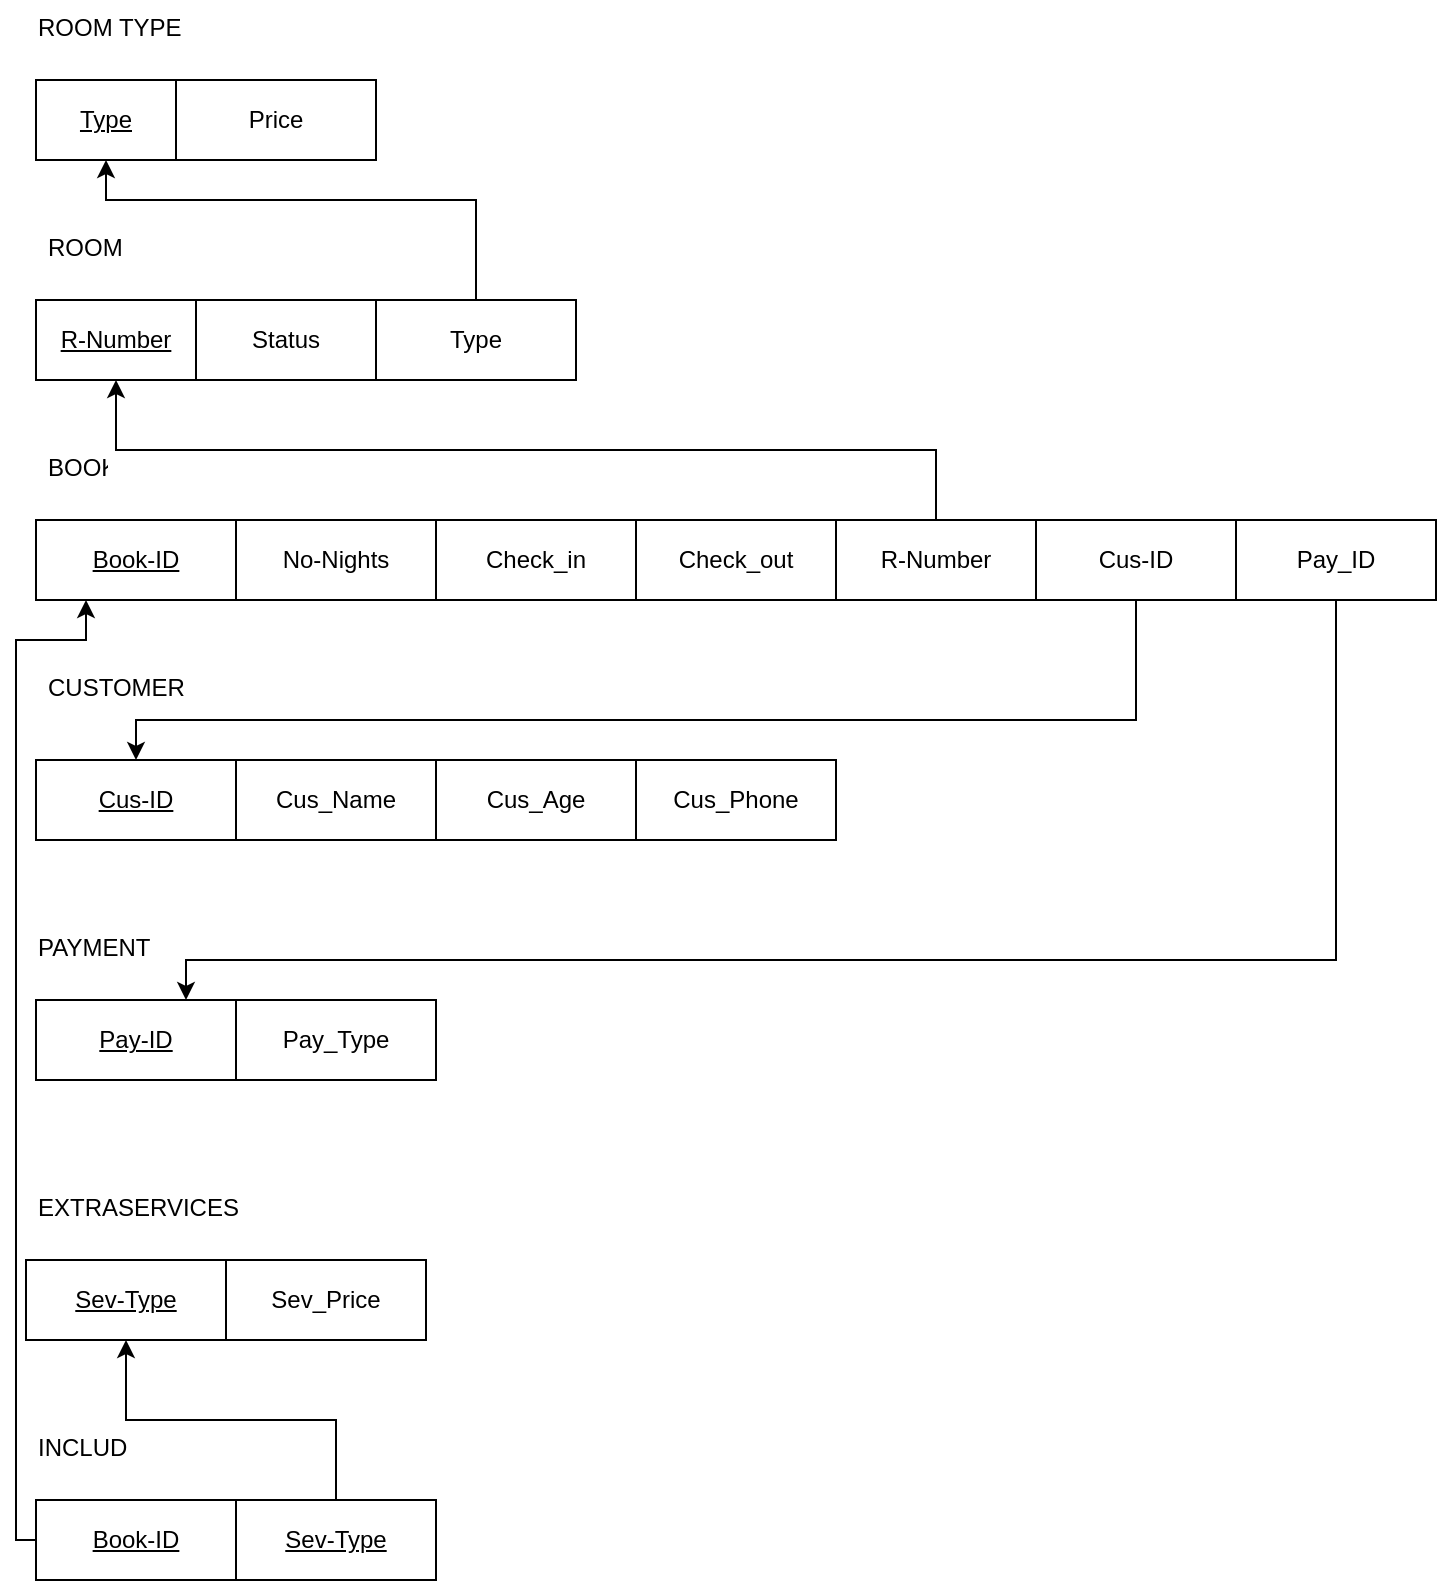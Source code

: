 <mxfile version="21.3.4" type="device">
  <diagram name="Page-1" id="db8nfeERbRFURI0mbHzh">
    <mxGraphModel dx="2074" dy="1156" grid="1" gridSize="10" guides="1" tooltips="1" connect="1" arrows="1" fold="1" page="1" pageScale="1" pageWidth="850" pageHeight="1100" math="0" shadow="0">
      <root>
        <mxCell id="0" />
        <mxCell id="1" parent="0" />
        <mxCell id="SNFCFPGhrhXcZJtaQXOA-6" value="&lt;u&gt;Type&lt;/u&gt;" style="whiteSpace=wrap;html=1;align=center;" vertex="1" parent="1">
          <mxGeometry x="70" y="70" width="70" height="40" as="geometry" />
        </mxCell>
        <mxCell id="SNFCFPGhrhXcZJtaQXOA-7" value="Price" style="whiteSpace=wrap;html=1;align=center;" vertex="1" parent="1">
          <mxGeometry x="140" y="70" width="100" height="40" as="geometry" />
        </mxCell>
        <mxCell id="SNFCFPGhrhXcZJtaQXOA-8" value="ROOM TYPE" style="text;strokeColor=none;fillColor=none;spacingLeft=4;spacingRight=4;overflow=hidden;rotatable=0;points=[[0,0.5],[1,0.5]];portConstraint=eastwest;fontSize=12;whiteSpace=wrap;html=1;" vertex="1" parent="1">
          <mxGeometry x="65" y="30" width="95" height="30" as="geometry" />
        </mxCell>
        <mxCell id="SNFCFPGhrhXcZJtaQXOA-9" value="ROOM" style="text;strokeColor=none;fillColor=none;spacingLeft=4;spacingRight=4;overflow=hidden;rotatable=0;points=[[0,0.5],[1,0.5]];portConstraint=eastwest;fontSize=12;whiteSpace=wrap;html=1;" vertex="1" parent="1">
          <mxGeometry x="70" y="140" width="50" height="30" as="geometry" />
        </mxCell>
        <mxCell id="SNFCFPGhrhXcZJtaQXOA-10" value="&lt;u&gt;R-Number&lt;/u&gt;" style="whiteSpace=wrap;html=1;align=center;" vertex="1" parent="1">
          <mxGeometry x="70" y="180" width="80" height="40" as="geometry" />
        </mxCell>
        <mxCell id="SNFCFPGhrhXcZJtaQXOA-13" value="Status" style="whiteSpace=wrap;html=1;align=center;" vertex="1" parent="1">
          <mxGeometry x="150" y="180" width="90" height="40" as="geometry" />
        </mxCell>
        <mxCell id="SNFCFPGhrhXcZJtaQXOA-16" style="edgeStyle=orthogonalEdgeStyle;rounded=0;orthogonalLoop=1;jettySize=auto;html=1;entryX=0.5;entryY=1;entryDx=0;entryDy=0;" edge="1" parent="1" source="SNFCFPGhrhXcZJtaQXOA-14" target="SNFCFPGhrhXcZJtaQXOA-6">
          <mxGeometry relative="1" as="geometry">
            <Array as="points">
              <mxPoint x="290" y="130" />
              <mxPoint x="105" y="130" />
            </Array>
          </mxGeometry>
        </mxCell>
        <mxCell id="SNFCFPGhrhXcZJtaQXOA-14" value="Type" style="whiteSpace=wrap;html=1;align=center;" vertex="1" parent="1">
          <mxGeometry x="240" y="180" width="100" height="40" as="geometry" />
        </mxCell>
        <mxCell id="SNFCFPGhrhXcZJtaQXOA-17" value="BOOK" style="text;strokeColor=none;fillColor=none;spacingLeft=4;spacingRight=4;overflow=hidden;rotatable=0;points=[[0,0.5],[1,0.5]];portConstraint=eastwest;fontSize=12;whiteSpace=wrap;html=1;" vertex="1" parent="1">
          <mxGeometry x="70" y="250" width="40" height="30" as="geometry" />
        </mxCell>
        <mxCell id="SNFCFPGhrhXcZJtaQXOA-18" value="&lt;u&gt;Book-ID&lt;/u&gt;" style="whiteSpace=wrap;html=1;align=center;" vertex="1" parent="1">
          <mxGeometry x="70" y="290" width="100" height="40" as="geometry" />
        </mxCell>
        <mxCell id="SNFCFPGhrhXcZJtaQXOA-19" value="No-Nights" style="whiteSpace=wrap;html=1;align=center;" vertex="1" parent="1">
          <mxGeometry x="170" y="290" width="100" height="40" as="geometry" />
        </mxCell>
        <mxCell id="SNFCFPGhrhXcZJtaQXOA-20" value="Check_in" style="whiteSpace=wrap;html=1;align=center;" vertex="1" parent="1">
          <mxGeometry x="270" y="290" width="100" height="40" as="geometry" />
        </mxCell>
        <mxCell id="SNFCFPGhrhXcZJtaQXOA-21" value="Check_out" style="whiteSpace=wrap;html=1;align=center;" vertex="1" parent="1">
          <mxGeometry x="370" y="290" width="100" height="40" as="geometry" />
        </mxCell>
        <mxCell id="SNFCFPGhrhXcZJtaQXOA-23" style="edgeStyle=orthogonalEdgeStyle;rounded=0;orthogonalLoop=1;jettySize=auto;html=1;exitX=0.5;exitY=0;exitDx=0;exitDy=0;entryX=0.5;entryY=1;entryDx=0;entryDy=0;" edge="1" parent="1" source="SNFCFPGhrhXcZJtaQXOA-22" target="SNFCFPGhrhXcZJtaQXOA-10">
          <mxGeometry relative="1" as="geometry" />
        </mxCell>
        <mxCell id="SNFCFPGhrhXcZJtaQXOA-22" value="R-Number" style="whiteSpace=wrap;html=1;align=center;" vertex="1" parent="1">
          <mxGeometry x="470" y="290" width="100" height="40" as="geometry" />
        </mxCell>
        <mxCell id="SNFCFPGhrhXcZJtaQXOA-24" value="PAYMENT" style="text;strokeColor=none;fillColor=none;spacingLeft=4;spacingRight=4;overflow=hidden;rotatable=0;points=[[0,0.5],[1,0.5]];portConstraint=eastwest;fontSize=12;whiteSpace=wrap;html=1;" vertex="1" parent="1">
          <mxGeometry x="65" y="490" width="70" height="30" as="geometry" />
        </mxCell>
        <mxCell id="SNFCFPGhrhXcZJtaQXOA-25" value="CUSTOMER" style="text;strokeColor=none;fillColor=none;spacingLeft=4;spacingRight=4;overflow=hidden;rotatable=0;points=[[0,0.5],[1,0.5]];portConstraint=eastwest;fontSize=12;whiteSpace=wrap;html=1;" vertex="1" parent="1">
          <mxGeometry x="70" y="360" width="90" height="38.57" as="geometry" />
        </mxCell>
        <mxCell id="SNFCFPGhrhXcZJtaQXOA-26" value="&lt;u&gt;Cus-ID&lt;/u&gt;" style="whiteSpace=wrap;html=1;align=center;" vertex="1" parent="1">
          <mxGeometry x="70" y="410" width="100" height="40" as="geometry" />
        </mxCell>
        <mxCell id="SNFCFPGhrhXcZJtaQXOA-27" value="Cus_Name" style="whiteSpace=wrap;html=1;align=center;" vertex="1" parent="1">
          <mxGeometry x="170" y="410" width="100" height="40" as="geometry" />
        </mxCell>
        <mxCell id="SNFCFPGhrhXcZJtaQXOA-28" value="Cus_Age" style="whiteSpace=wrap;html=1;align=center;" vertex="1" parent="1">
          <mxGeometry x="270" y="410" width="100" height="40" as="geometry" />
        </mxCell>
        <mxCell id="SNFCFPGhrhXcZJtaQXOA-29" value="Cus_Phone" style="whiteSpace=wrap;html=1;align=center;" vertex="1" parent="1">
          <mxGeometry x="370" y="410" width="100" height="40" as="geometry" />
        </mxCell>
        <mxCell id="SNFCFPGhrhXcZJtaQXOA-31" style="edgeStyle=orthogonalEdgeStyle;rounded=0;orthogonalLoop=1;jettySize=auto;html=1;exitX=0.5;exitY=1;exitDx=0;exitDy=0;" edge="1" parent="1" source="SNFCFPGhrhXcZJtaQXOA-30" target="SNFCFPGhrhXcZJtaQXOA-26">
          <mxGeometry relative="1" as="geometry">
            <Array as="points">
              <mxPoint x="620" y="390" />
              <mxPoint x="120" y="390" />
            </Array>
          </mxGeometry>
        </mxCell>
        <mxCell id="SNFCFPGhrhXcZJtaQXOA-30" value="Cus-ID" style="whiteSpace=wrap;html=1;align=center;" vertex="1" parent="1">
          <mxGeometry x="570" y="290" width="100" height="40" as="geometry" />
        </mxCell>
        <mxCell id="SNFCFPGhrhXcZJtaQXOA-32" value="&lt;u&gt;Pay-ID&lt;/u&gt;" style="whiteSpace=wrap;html=1;align=center;" vertex="1" parent="1">
          <mxGeometry x="70" y="530" width="100" height="40" as="geometry" />
        </mxCell>
        <mxCell id="SNFCFPGhrhXcZJtaQXOA-33" value="Pay_Type" style="whiteSpace=wrap;html=1;align=center;" vertex="1" parent="1">
          <mxGeometry x="170" y="530" width="100" height="40" as="geometry" />
        </mxCell>
        <mxCell id="SNFCFPGhrhXcZJtaQXOA-35" style="edgeStyle=orthogonalEdgeStyle;rounded=0;orthogonalLoop=1;jettySize=auto;html=1;entryX=0.75;entryY=0;entryDx=0;entryDy=0;" edge="1" parent="1" source="SNFCFPGhrhXcZJtaQXOA-34" target="SNFCFPGhrhXcZJtaQXOA-32">
          <mxGeometry relative="1" as="geometry">
            <Array as="points">
              <mxPoint x="720" y="510" />
              <mxPoint x="145" y="510" />
            </Array>
          </mxGeometry>
        </mxCell>
        <mxCell id="SNFCFPGhrhXcZJtaQXOA-34" value="Pay_ID" style="whiteSpace=wrap;html=1;align=center;" vertex="1" parent="1">
          <mxGeometry x="670" y="290" width="100" height="40" as="geometry" />
        </mxCell>
        <mxCell id="SNFCFPGhrhXcZJtaQXOA-36" value="EXTRASERVICES" style="text;strokeColor=none;fillColor=none;spacingLeft=4;spacingRight=4;overflow=hidden;rotatable=0;points=[[0,0.5],[1,0.5]];portConstraint=eastwest;fontSize=12;whiteSpace=wrap;html=1;" vertex="1" parent="1">
          <mxGeometry x="65" y="620" width="115" height="30" as="geometry" />
        </mxCell>
        <mxCell id="SNFCFPGhrhXcZJtaQXOA-37" value="&lt;u&gt;Sev-Type&lt;/u&gt;" style="whiteSpace=wrap;html=1;align=center;" vertex="1" parent="1">
          <mxGeometry x="65" y="660" width="100" height="40" as="geometry" />
        </mxCell>
        <mxCell id="SNFCFPGhrhXcZJtaQXOA-38" value="Sev_Price" style="whiteSpace=wrap;html=1;align=center;" vertex="1" parent="1">
          <mxGeometry x="165" y="660" width="100" height="40" as="geometry" />
        </mxCell>
        <mxCell id="SNFCFPGhrhXcZJtaQXOA-39" value="INCLUDE" style="text;strokeColor=none;fillColor=none;spacingLeft=4;spacingRight=4;overflow=hidden;rotatable=0;points=[[0,0.5],[1,0.5]];portConstraint=eastwest;fontSize=12;whiteSpace=wrap;html=1;" vertex="1" parent="1">
          <mxGeometry x="65" y="740" width="55" height="30" as="geometry" />
        </mxCell>
        <mxCell id="SNFCFPGhrhXcZJtaQXOA-42" style="edgeStyle=orthogonalEdgeStyle;rounded=0;orthogonalLoop=1;jettySize=auto;html=1;exitX=0;exitY=0.5;exitDx=0;exitDy=0;entryX=0.25;entryY=1;entryDx=0;entryDy=0;" edge="1" parent="1" source="SNFCFPGhrhXcZJtaQXOA-40" target="SNFCFPGhrhXcZJtaQXOA-18">
          <mxGeometry relative="1" as="geometry">
            <mxPoint x="60" y="480" as="targetPoint" />
            <Array as="points">
              <mxPoint x="60" y="800" />
              <mxPoint x="60" y="350" />
              <mxPoint x="95" y="350" />
            </Array>
          </mxGeometry>
        </mxCell>
        <mxCell id="SNFCFPGhrhXcZJtaQXOA-40" value="&lt;u&gt;Book-ID&lt;/u&gt;" style="whiteSpace=wrap;html=1;align=center;" vertex="1" parent="1">
          <mxGeometry x="70" y="780" width="100" height="40" as="geometry" />
        </mxCell>
        <mxCell id="SNFCFPGhrhXcZJtaQXOA-43" style="edgeStyle=orthogonalEdgeStyle;rounded=0;orthogonalLoop=1;jettySize=auto;html=1;exitX=0.5;exitY=0;exitDx=0;exitDy=0;entryX=0.5;entryY=1;entryDx=0;entryDy=0;" edge="1" parent="1" source="SNFCFPGhrhXcZJtaQXOA-41" target="SNFCFPGhrhXcZJtaQXOA-37">
          <mxGeometry relative="1" as="geometry" />
        </mxCell>
        <mxCell id="SNFCFPGhrhXcZJtaQXOA-41" value="&lt;u&gt;Sev-Type&lt;/u&gt;" style="whiteSpace=wrap;html=1;align=center;" vertex="1" parent="1">
          <mxGeometry x="170" y="780" width="100" height="40" as="geometry" />
        </mxCell>
      </root>
    </mxGraphModel>
  </diagram>
</mxfile>
